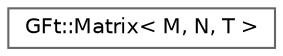 digraph "类继承关系图"
{
 // LATEX_PDF_SIZE
  bgcolor="transparent";
  edge [fontname=Helvetica,fontsize=10,labelfontname=Helvetica,labelfontsize=10];
  node [fontname=Helvetica,fontsize=10,shape=box,height=0.2,width=0.4];
  rankdir="LR";
  Node0 [id="Node000000",label="GFt::Matrix\< M, N, T \>",height=0.2,width=0.4,color="grey40", fillcolor="white", style="filled",URL="$class_g_ft_1_1_matrix.html",tooltip="矩阵类模板"];
}
